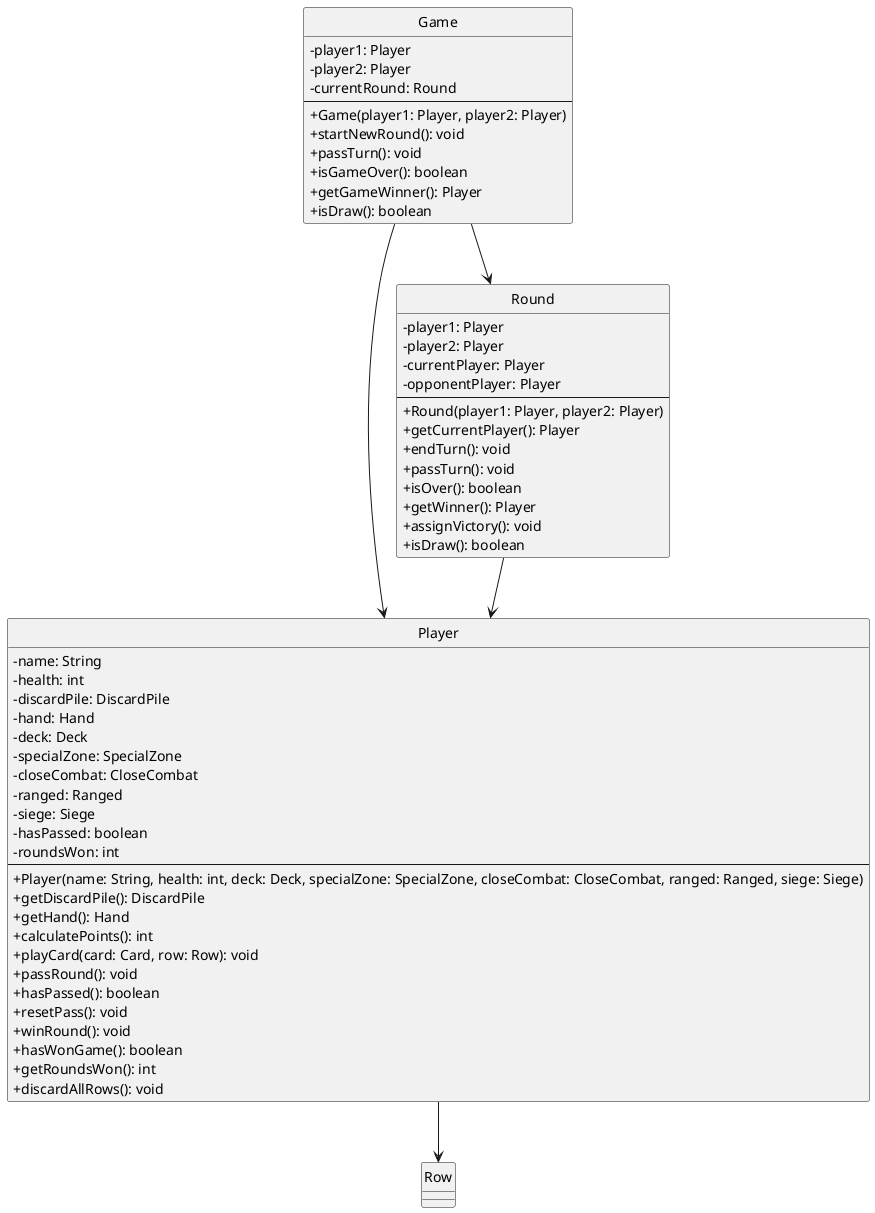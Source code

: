 @startuml

skinparam monochrome true
hide circle
skinparam classAttributeIconSize 0

    class Game {
        - player1: Player
        - player2: Player
        - currentRound: Round
        --
        + Game(player1: Player, player2: Player)
        + startNewRound(): void
        + passTurn(): void
        + isGameOver(): boolean
        + getGameWinner(): Player
        + isDraw(): boolean
    }

    class Player {
        - name: String
        - health: int
        - discardPile: DiscardPile
        - hand: Hand
        - deck: Deck
        - specialZone: SpecialZone
        - closeCombat: CloseCombat
        - ranged: Ranged
        - siege: Siege
        - hasPassed: boolean
        - roundsWon: int
        --
        + Player(name: String, health: int, deck: Deck, specialZone: SpecialZone, closeCombat: CloseCombat, ranged: Ranged, siege: Siege)
        + getDiscardPile(): DiscardPile
        + getHand(): Hand
        + calculatePoints(): int
        + playCard(card: Card, row: Row): void
        + passRound(): void
        + hasPassed(): boolean
        + resetPass(): void
        + winRound(): void
        + hasWonGame(): boolean
        + getRoundsWon(): int
        + discardAllRows(): void
    }

    class Round {
        - player1: Player
        - player2: Player
        - currentPlayer: Player
        - opponentPlayer: Player
        --
        + Round(player1: Player, player2: Player)
        + getCurrentPlayer(): Player
        + endTurn(): void
        + passTurn(): void
        + isOver(): boolean
        + getWinner(): Player
        + assignVictory(): void
        + isDraw(): boolean
    }

    Game --> Player
    Game --> Round
    Round --> Player
    Player --> Row

}
@enduml
